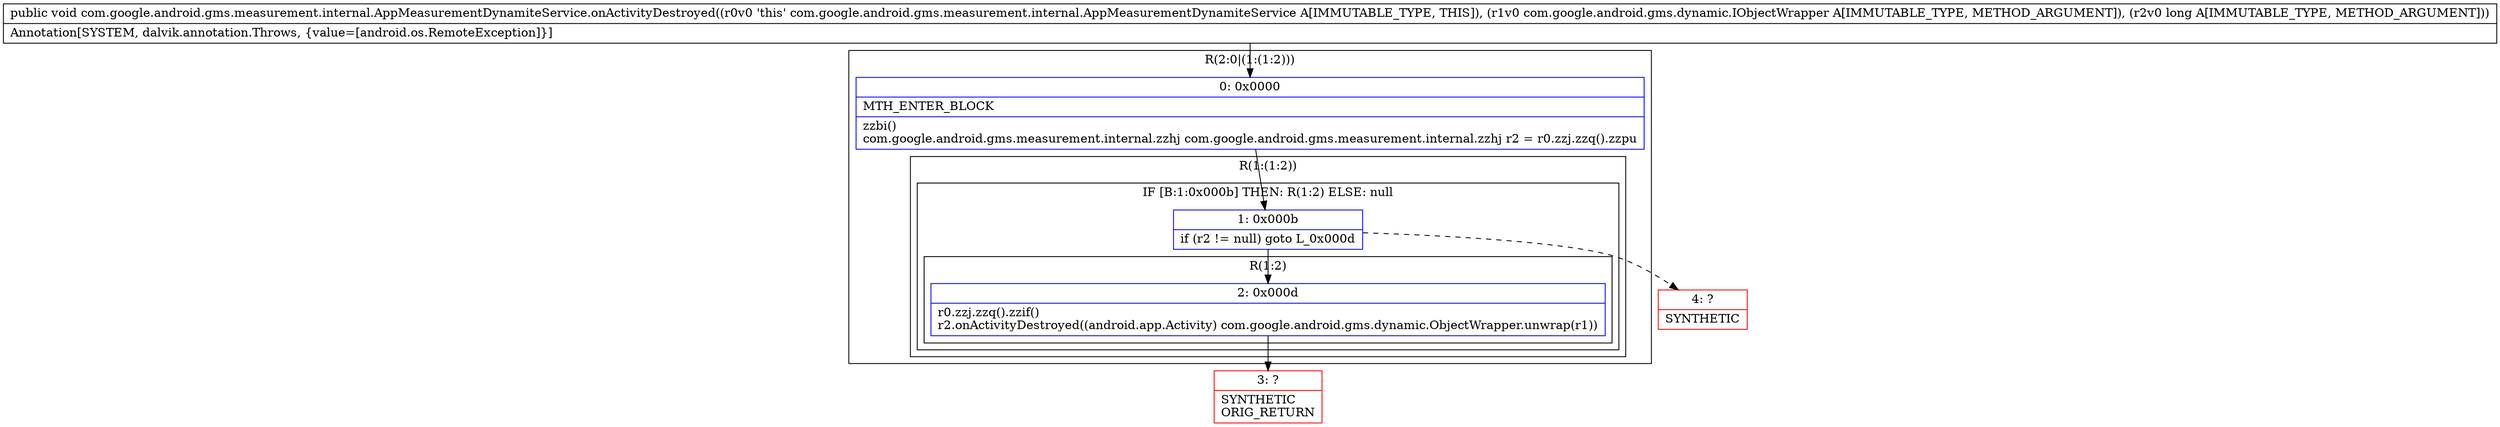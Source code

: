 digraph "CFG forcom.google.android.gms.measurement.internal.AppMeasurementDynamiteService.onActivityDestroyed(Lcom\/google\/android\/gms\/dynamic\/IObjectWrapper;J)V" {
subgraph cluster_Region_566272190 {
label = "R(2:0|(1:(1:2)))";
node [shape=record,color=blue];
Node_0 [shape=record,label="{0\:\ 0x0000|MTH_ENTER_BLOCK\l|zzbi()\lcom.google.android.gms.measurement.internal.zzhj com.google.android.gms.measurement.internal.zzhj r2 = r0.zzj.zzq().zzpu\l}"];
subgraph cluster_Region_1035631808 {
label = "R(1:(1:2))";
node [shape=record,color=blue];
subgraph cluster_IfRegion_1269759000 {
label = "IF [B:1:0x000b] THEN: R(1:2) ELSE: null";
node [shape=record,color=blue];
Node_1 [shape=record,label="{1\:\ 0x000b|if (r2 != null) goto L_0x000d\l}"];
subgraph cluster_Region_1314073584 {
label = "R(1:2)";
node [shape=record,color=blue];
Node_2 [shape=record,label="{2\:\ 0x000d|r0.zzj.zzq().zzif()\lr2.onActivityDestroyed((android.app.Activity) com.google.android.gms.dynamic.ObjectWrapper.unwrap(r1))\l}"];
}
}
}
}
Node_3 [shape=record,color=red,label="{3\:\ ?|SYNTHETIC\lORIG_RETURN\l}"];
Node_4 [shape=record,color=red,label="{4\:\ ?|SYNTHETIC\l}"];
MethodNode[shape=record,label="{public void com.google.android.gms.measurement.internal.AppMeasurementDynamiteService.onActivityDestroyed((r0v0 'this' com.google.android.gms.measurement.internal.AppMeasurementDynamiteService A[IMMUTABLE_TYPE, THIS]), (r1v0 com.google.android.gms.dynamic.IObjectWrapper A[IMMUTABLE_TYPE, METHOD_ARGUMENT]), (r2v0 long A[IMMUTABLE_TYPE, METHOD_ARGUMENT]))  | Annotation[SYSTEM, dalvik.annotation.Throws, \{value=[android.os.RemoteException]\}]\l}"];
MethodNode -> Node_0;
Node_0 -> Node_1;
Node_1 -> Node_2;
Node_1 -> Node_4[style=dashed];
Node_2 -> Node_3;
}

